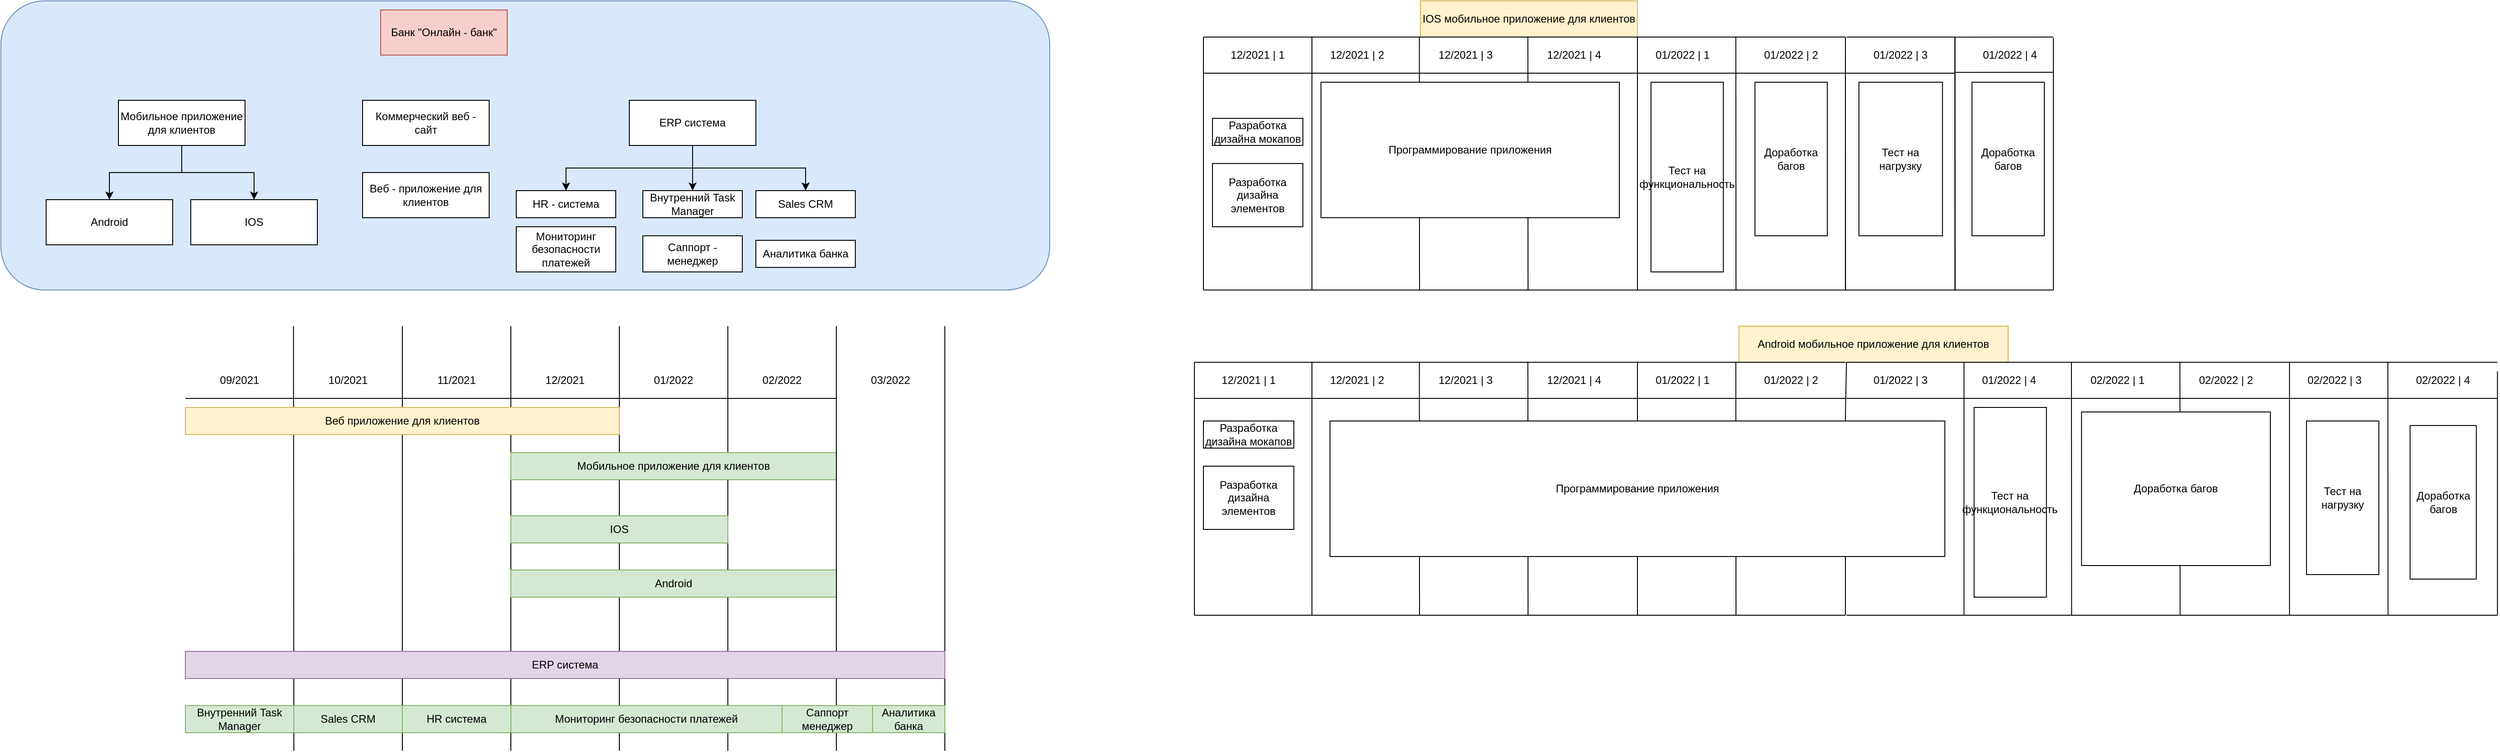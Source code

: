 <mxfile version="15.2.9" type="github">
  <diagram id="SRR18vFyuS79b38dpdjN" name="Page-1">
    <mxGraphModel dx="2076" dy="1158" grid="1" gridSize="10" guides="1" tooltips="1" connect="1" arrows="1" fold="1" page="1" pageScale="1" pageWidth="3000" pageHeight="3000" math="0" shadow="0">
      <root>
        <mxCell id="0" />
        <mxCell id="1" parent="0" />
        <mxCell id="bMxVrgbbZebOmnBE3g3T-1" value="" style="rounded=1;whiteSpace=wrap;html=1;fillColor=#dae8fc;strokeColor=#6c8ebf;" vertex="1" parent="1">
          <mxGeometry width="1160" height="320" as="geometry" />
        </mxCell>
        <mxCell id="bMxVrgbbZebOmnBE3g3T-2" value="Банк &quot;Онлайн - банк&quot;" style="rounded=0;whiteSpace=wrap;html=1;fillColor=#f8cecc;strokeColor=#b85450;" vertex="1" parent="1">
          <mxGeometry x="420" y="10" width="140" height="50" as="geometry" />
        </mxCell>
        <mxCell id="bMxVrgbbZebOmnBE3g3T-3" style="edgeStyle=orthogonalEdgeStyle;rounded=0;orthogonalLoop=1;jettySize=auto;html=1;" edge="1" parent="1" source="bMxVrgbbZebOmnBE3g3T-5" target="bMxVrgbbZebOmnBE3g3T-10">
          <mxGeometry relative="1" as="geometry" />
        </mxCell>
        <mxCell id="bMxVrgbbZebOmnBE3g3T-4" style="edgeStyle=orthogonalEdgeStyle;rounded=0;orthogonalLoop=1;jettySize=auto;html=1;entryX=0.5;entryY=0;entryDx=0;entryDy=0;exitX=0.5;exitY=1;exitDx=0;exitDy=0;" edge="1" parent="1" source="bMxVrgbbZebOmnBE3g3T-5" target="bMxVrgbbZebOmnBE3g3T-9">
          <mxGeometry relative="1" as="geometry">
            <Array as="points">
              <mxPoint x="200" y="190" />
              <mxPoint x="280" y="190" />
            </Array>
          </mxGeometry>
        </mxCell>
        <mxCell id="bMxVrgbbZebOmnBE3g3T-5" value="Мобильное приложение для клиентов" style="rounded=0;whiteSpace=wrap;html=1;" vertex="1" parent="1">
          <mxGeometry x="130" y="110" width="140" height="50" as="geometry" />
        </mxCell>
        <mxCell id="bMxVrgbbZebOmnBE3g3T-8" value="Коммерческий веб - сайт" style="rounded=0;whiteSpace=wrap;html=1;" vertex="1" parent="1">
          <mxGeometry x="400" y="110" width="140" height="50" as="geometry" />
        </mxCell>
        <mxCell id="bMxVrgbbZebOmnBE3g3T-9" value="IOS" style="rounded=0;whiteSpace=wrap;html=1;" vertex="1" parent="1">
          <mxGeometry x="210" y="220" width="140" height="50" as="geometry" />
        </mxCell>
        <mxCell id="bMxVrgbbZebOmnBE3g3T-10" value="Android" style="rounded=0;whiteSpace=wrap;html=1;" vertex="1" parent="1">
          <mxGeometry x="50" y="220" width="140" height="50" as="geometry" />
        </mxCell>
        <mxCell id="bMxVrgbbZebOmnBE3g3T-21" style="edgeStyle=orthogonalEdgeStyle;rounded=0;orthogonalLoop=1;jettySize=auto;html=1;exitX=0.5;exitY=1;exitDx=0;exitDy=0;" edge="1" parent="1" source="bMxVrgbbZebOmnBE3g3T-13" target="bMxVrgbbZebOmnBE3g3T-18">
          <mxGeometry relative="1" as="geometry" />
        </mxCell>
        <mxCell id="bMxVrgbbZebOmnBE3g3T-22" style="edgeStyle=orthogonalEdgeStyle;rounded=0;orthogonalLoop=1;jettySize=auto;html=1;exitX=0.5;exitY=1;exitDx=0;exitDy=0;entryX=0.5;entryY=0;entryDx=0;entryDy=0;" edge="1" parent="1" source="bMxVrgbbZebOmnBE3g3T-13" target="bMxVrgbbZebOmnBE3g3T-16">
          <mxGeometry relative="1" as="geometry" />
        </mxCell>
        <mxCell id="bMxVrgbbZebOmnBE3g3T-23" style="edgeStyle=orthogonalEdgeStyle;rounded=0;orthogonalLoop=1;jettySize=auto;html=1;exitX=0.5;exitY=1;exitDx=0;exitDy=0;entryX=0.5;entryY=0;entryDx=0;entryDy=0;" edge="1" parent="1" source="bMxVrgbbZebOmnBE3g3T-13" target="bMxVrgbbZebOmnBE3g3T-15">
          <mxGeometry relative="1" as="geometry" />
        </mxCell>
        <mxCell id="bMxVrgbbZebOmnBE3g3T-13" value="ERP система" style="rounded=0;whiteSpace=wrap;html=1;" vertex="1" parent="1">
          <mxGeometry x="695" y="110" width="140" height="50" as="geometry" />
        </mxCell>
        <mxCell id="bMxVrgbbZebOmnBE3g3T-15" value="Sales CRM" style="rounded=0;whiteSpace=wrap;html=1;" vertex="1" parent="1">
          <mxGeometry x="835" y="210" width="110" height="30" as="geometry" />
        </mxCell>
        <mxCell id="bMxVrgbbZebOmnBE3g3T-16" value="Внутренний Task Manager" style="rounded=0;whiteSpace=wrap;html=1;" vertex="1" parent="1">
          <mxGeometry x="710" y="210" width="110" height="30" as="geometry" />
        </mxCell>
        <mxCell id="bMxVrgbbZebOmnBE3g3T-18" value="HR - система" style="rounded=0;whiteSpace=wrap;html=1;" vertex="1" parent="1">
          <mxGeometry x="570" y="210" width="110" height="30" as="geometry" />
        </mxCell>
        <mxCell id="bMxVrgbbZebOmnBE3g3T-19" value="Веб - приложение для клиентов" style="rounded=0;whiteSpace=wrap;html=1;" vertex="1" parent="1">
          <mxGeometry x="400" y="190" width="140" height="50" as="geometry" />
        </mxCell>
        <mxCell id="bMxVrgbbZebOmnBE3g3T-24" value="" style="endArrow=none;html=1;" edge="1" parent="1">
          <mxGeometry width="50" height="50" relative="1" as="geometry">
            <mxPoint x="324" y="830" as="sourcePoint" />
            <mxPoint x="323.58" y="360" as="targetPoint" />
          </mxGeometry>
        </mxCell>
        <mxCell id="bMxVrgbbZebOmnBE3g3T-25" value="" style="endArrow=none;html=1;" edge="1" parent="1">
          <mxGeometry width="50" height="50" relative="1" as="geometry">
            <mxPoint x="444" y="830" as="sourcePoint" />
            <mxPoint x="444" y="360" as="targetPoint" />
          </mxGeometry>
        </mxCell>
        <mxCell id="bMxVrgbbZebOmnBE3g3T-26" value="" style="endArrow=none;html=1;" edge="1" parent="1">
          <mxGeometry width="50" height="50" relative="1" as="geometry">
            <mxPoint x="564" y="830" as="sourcePoint" />
            <mxPoint x="564" y="360" as="targetPoint" />
          </mxGeometry>
        </mxCell>
        <mxCell id="bMxVrgbbZebOmnBE3g3T-27" value="" style="endArrow=none;html=1;" edge="1" parent="1">
          <mxGeometry width="50" height="50" relative="1" as="geometry">
            <mxPoint x="684" y="830" as="sourcePoint" />
            <mxPoint x="684" y="360" as="targetPoint" />
          </mxGeometry>
        </mxCell>
        <mxCell id="bMxVrgbbZebOmnBE3g3T-28" value="" style="endArrow=none;html=1;" edge="1" parent="1">
          <mxGeometry width="50" height="50" relative="1" as="geometry">
            <mxPoint x="804" y="830" as="sourcePoint" />
            <mxPoint x="804" y="360" as="targetPoint" />
          </mxGeometry>
        </mxCell>
        <mxCell id="bMxVrgbbZebOmnBE3g3T-29" value="" style="endArrow=none;html=1;" edge="1" parent="1">
          <mxGeometry width="50" height="50" relative="1" as="geometry">
            <mxPoint x="204" y="440" as="sourcePoint" />
            <mxPoint x="924" y="440" as="targetPoint" />
          </mxGeometry>
        </mxCell>
        <mxCell id="bMxVrgbbZebOmnBE3g3T-30" value="Мобильное приложение для клиентов" style="rounded=0;whiteSpace=wrap;html=1;fillColor=#d5e8d4;strokeColor=#82b366;" vertex="1" parent="1">
          <mxGeometry x="564" y="500" width="360" height="30" as="geometry" />
        </mxCell>
        <mxCell id="bMxVrgbbZebOmnBE3g3T-31" value="Android" style="rounded=0;whiteSpace=wrap;html=1;fillColor=#d5e8d4;strokeColor=#82b366;" vertex="1" parent="1">
          <mxGeometry x="564" y="630" width="360" height="30" as="geometry" />
        </mxCell>
        <mxCell id="bMxVrgbbZebOmnBE3g3T-32" value="IOS" style="rounded=0;whiteSpace=wrap;html=1;fillColor=#d5e8d4;strokeColor=#82b366;" vertex="1" parent="1">
          <mxGeometry x="564" y="570" width="240" height="30" as="geometry" />
        </mxCell>
        <mxCell id="bMxVrgbbZebOmnBE3g3T-33" value="Веб приложение для клиентов" style="rounded=0;whiteSpace=wrap;html=1;fillColor=#fff2cc;strokeColor=#d6b656;" vertex="1" parent="1">
          <mxGeometry x="204" y="450" width="480" height="30" as="geometry" />
        </mxCell>
        <mxCell id="bMxVrgbbZebOmnBE3g3T-36" value="09/2021" style="text;html=1;strokeColor=none;fillColor=none;align=center;verticalAlign=middle;whiteSpace=wrap;rounded=0;" vertex="1" parent="1">
          <mxGeometry x="204" y="400" width="120" height="40" as="geometry" />
        </mxCell>
        <mxCell id="bMxVrgbbZebOmnBE3g3T-37" value="10/2021" style="text;html=1;strokeColor=none;fillColor=none;align=center;verticalAlign=middle;whiteSpace=wrap;rounded=0;" vertex="1" parent="1">
          <mxGeometry x="324" y="400" width="120" height="40" as="geometry" />
        </mxCell>
        <mxCell id="bMxVrgbbZebOmnBE3g3T-38" value="11/2021" style="text;html=1;strokeColor=none;fillColor=none;align=center;verticalAlign=middle;whiteSpace=wrap;rounded=0;" vertex="1" parent="1">
          <mxGeometry x="444" y="400" width="120" height="40" as="geometry" />
        </mxCell>
        <mxCell id="bMxVrgbbZebOmnBE3g3T-39" value="12/2021" style="text;html=1;strokeColor=none;fillColor=none;align=center;verticalAlign=middle;whiteSpace=wrap;rounded=0;" vertex="1" parent="1">
          <mxGeometry x="564" y="400" width="120" height="40" as="geometry" />
        </mxCell>
        <mxCell id="bMxVrgbbZebOmnBE3g3T-40" value="01/2022" style="text;html=1;strokeColor=none;fillColor=none;align=center;verticalAlign=middle;whiteSpace=wrap;rounded=0;" vertex="1" parent="1">
          <mxGeometry x="684" y="400" width="120" height="40" as="geometry" />
        </mxCell>
        <mxCell id="bMxVrgbbZebOmnBE3g3T-41" value="02/2022" style="text;html=1;strokeColor=none;fillColor=none;align=center;verticalAlign=middle;whiteSpace=wrap;rounded=0;" vertex="1" parent="1">
          <mxGeometry x="804" y="400" width="120" height="40" as="geometry" />
        </mxCell>
        <mxCell id="bMxVrgbbZebOmnBE3g3T-42" value="" style="endArrow=none;html=1;" edge="1" parent="1">
          <mxGeometry width="50" height="50" relative="1" as="geometry">
            <mxPoint x="924" y="830" as="sourcePoint" />
            <mxPoint x="924" y="360" as="targetPoint" />
          </mxGeometry>
        </mxCell>
        <mxCell id="bMxVrgbbZebOmnBE3g3T-44" value="" style="endArrow=none;html=1;" edge="1" parent="1">
          <mxGeometry width="50" height="50" relative="1" as="geometry">
            <mxPoint x="1044" y="830" as="sourcePoint" />
            <mxPoint x="1044" y="360" as="targetPoint" />
          </mxGeometry>
        </mxCell>
        <mxCell id="bMxVrgbbZebOmnBE3g3T-45" value="03/2022" style="text;html=1;strokeColor=none;fillColor=none;align=center;verticalAlign=middle;whiteSpace=wrap;rounded=0;" vertex="1" parent="1">
          <mxGeometry x="924" y="400" width="120" height="40" as="geometry" />
        </mxCell>
        <mxCell id="bMxVrgbbZebOmnBE3g3T-48" value="ERP система" style="rounded=0;whiteSpace=wrap;html=1;fillColor=#e1d5e7;strokeColor=#9673a6;" vertex="1" parent="1">
          <mxGeometry x="204" y="720" width="840" height="30" as="geometry" />
        </mxCell>
        <mxCell id="bMxVrgbbZebOmnBE3g3T-49" value="Внутренний Task Manager" style="rounded=0;whiteSpace=wrap;html=1;fillColor=#d5e8d4;strokeColor=#82b366;" vertex="1" parent="1">
          <mxGeometry x="204" y="780" width="120" height="30" as="geometry" />
        </mxCell>
        <mxCell id="bMxVrgbbZebOmnBE3g3T-50" value="Sales CRM" style="rounded=0;whiteSpace=wrap;html=1;fillColor=#d5e8d4;strokeColor=#82b366;" vertex="1" parent="1">
          <mxGeometry x="324" y="780" width="120" height="30" as="geometry" />
        </mxCell>
        <mxCell id="bMxVrgbbZebOmnBE3g3T-51" value="HR система" style="rounded=0;whiteSpace=wrap;html=1;fillColor=#d5e8d4;strokeColor=#82b366;" vertex="1" parent="1">
          <mxGeometry x="444" y="780" width="120" height="30" as="geometry" />
        </mxCell>
        <mxCell id="bMxVrgbbZebOmnBE3g3T-52" value="Мониторинг безопасности платежей" style="rounded=0;whiteSpace=wrap;html=1;" vertex="1" parent="1">
          <mxGeometry x="570" y="250" width="110" height="50" as="geometry" />
        </mxCell>
        <mxCell id="bMxVrgbbZebOmnBE3g3T-53" value="Саппорт - менеджер" style="rounded=0;whiteSpace=wrap;html=1;" vertex="1" parent="1">
          <mxGeometry x="710" y="260" width="110" height="40" as="geometry" />
        </mxCell>
        <mxCell id="bMxVrgbbZebOmnBE3g3T-54" value="Аналитика банка" style="rounded=0;whiteSpace=wrap;html=1;" vertex="1" parent="1">
          <mxGeometry x="835" y="265" width="110" height="30" as="geometry" />
        </mxCell>
        <mxCell id="bMxVrgbbZebOmnBE3g3T-55" value="Мониторинг безопасности платежей" style="rounded=0;whiteSpace=wrap;html=1;fillColor=#d5e8d4;strokeColor=#82b366;" vertex="1" parent="1">
          <mxGeometry x="564" y="780" width="300" height="30" as="geometry" />
        </mxCell>
        <mxCell id="bMxVrgbbZebOmnBE3g3T-56" value="Саппорт менеджер" style="rounded=0;whiteSpace=wrap;html=1;fillColor=#d5e8d4;strokeColor=#82b366;" vertex="1" parent="1">
          <mxGeometry x="864" y="780" width="100" height="30" as="geometry" />
        </mxCell>
        <mxCell id="bMxVrgbbZebOmnBE3g3T-57" value="Аналитика банка" style="rounded=0;whiteSpace=wrap;html=1;fillColor=#d5e8d4;strokeColor=#82b366;" vertex="1" parent="1">
          <mxGeometry x="964" y="780" width="80" height="30" as="geometry" />
        </mxCell>
        <mxCell id="bMxVrgbbZebOmnBE3g3T-58" value="IOS мобильное приложение для клиентов" style="rounded=0;whiteSpace=wrap;html=1;fillColor=#fff2cc;strokeColor=#d6b656;" vertex="1" parent="1">
          <mxGeometry x="1570" width="240" height="40" as="geometry" />
        </mxCell>
        <mxCell id="bMxVrgbbZebOmnBE3g3T-59" value="" style="endArrow=none;html=1;" edge="1" parent="1">
          <mxGeometry width="50" height="50" relative="1" as="geometry">
            <mxPoint x="1450" y="320" as="sourcePoint" />
            <mxPoint x="1450" y="40" as="targetPoint" />
          </mxGeometry>
        </mxCell>
        <mxCell id="bMxVrgbbZebOmnBE3g3T-60" value="" style="endArrow=none;html=1;" edge="1" parent="1">
          <mxGeometry width="50" height="50" relative="1" as="geometry">
            <mxPoint x="1569" y="320" as="sourcePoint" />
            <mxPoint x="1568.82" y="40" as="targetPoint" />
          </mxGeometry>
        </mxCell>
        <mxCell id="bMxVrgbbZebOmnBE3g3T-61" value="" style="endArrow=none;html=1;" edge="1" parent="1">
          <mxGeometry width="50" height="50" relative="1" as="geometry">
            <mxPoint x="1689" y="320" as="sourcePoint" />
            <mxPoint x="1688.82" y="40" as="targetPoint" />
          </mxGeometry>
        </mxCell>
        <mxCell id="bMxVrgbbZebOmnBE3g3T-62" value="" style="endArrow=none;html=1;" edge="1" parent="1">
          <mxGeometry width="50" height="50" relative="1" as="geometry">
            <mxPoint x="1810" y="320" as="sourcePoint" />
            <mxPoint x="1810" y="40" as="targetPoint" />
          </mxGeometry>
        </mxCell>
        <mxCell id="bMxVrgbbZebOmnBE3g3T-63" value="" style="endArrow=none;html=1;" edge="1" parent="1">
          <mxGeometry width="50" height="50" relative="1" as="geometry">
            <mxPoint x="1919" y="320" as="sourcePoint" />
            <mxPoint x="1918.82" y="40" as="targetPoint" />
          </mxGeometry>
        </mxCell>
        <mxCell id="bMxVrgbbZebOmnBE3g3T-64" value="" style="endArrow=none;html=1;" edge="1" parent="1">
          <mxGeometry width="50" height="50" relative="1" as="geometry">
            <mxPoint x="2040" y="320" as="sourcePoint" />
            <mxPoint x="2040" y="40" as="targetPoint" />
          </mxGeometry>
        </mxCell>
        <mxCell id="bMxVrgbbZebOmnBE3g3T-65" value="" style="endArrow=none;html=1;exitX=0;exitY=0;exitDx=0;exitDy=0;" edge="1" parent="1" source="bMxVrgbbZebOmnBE3g3T-67">
          <mxGeometry width="50" height="50" relative="1" as="geometry">
            <mxPoint x="1320" y="40" as="sourcePoint" />
            <mxPoint x="2040" y="40" as="targetPoint" />
          </mxGeometry>
        </mxCell>
        <mxCell id="bMxVrgbbZebOmnBE3g3T-66" value="" style="endArrow=none;html=1;" edge="1" parent="1">
          <mxGeometry width="50" height="50" relative="1" as="geometry">
            <mxPoint x="1330" y="80" as="sourcePoint" />
            <mxPoint x="2040" y="80" as="targetPoint" />
          </mxGeometry>
        </mxCell>
        <mxCell id="bMxVrgbbZebOmnBE3g3T-67" value="12/2021 | 1" style="text;html=1;strokeColor=none;fillColor=none;align=center;verticalAlign=middle;whiteSpace=wrap;rounded=0;" vertex="1" parent="1">
          <mxGeometry x="1330" y="40" width="120" height="40" as="geometry" />
        </mxCell>
        <mxCell id="bMxVrgbbZebOmnBE3g3T-68" value="12/2021 | 2" style="text;html=1;strokeColor=none;fillColor=none;align=center;verticalAlign=middle;whiteSpace=wrap;rounded=0;" vertex="1" parent="1">
          <mxGeometry x="1440" y="40" width="120" height="40" as="geometry" />
        </mxCell>
        <mxCell id="bMxVrgbbZebOmnBE3g3T-69" value="12/2021 | 3" style="text;html=1;strokeColor=none;fillColor=none;align=center;verticalAlign=middle;whiteSpace=wrap;rounded=0;" vertex="1" parent="1">
          <mxGeometry x="1560" y="40" width="120" height="40" as="geometry" />
        </mxCell>
        <mxCell id="bMxVrgbbZebOmnBE3g3T-70" value="12/2021 | 4" style="text;html=1;strokeColor=none;fillColor=none;align=center;verticalAlign=middle;whiteSpace=wrap;rounded=0;" vertex="1" parent="1">
          <mxGeometry x="1680" y="40" width="120" height="40" as="geometry" />
        </mxCell>
        <mxCell id="bMxVrgbbZebOmnBE3g3T-71" value="01/2022 | 1" style="text;html=1;strokeColor=none;fillColor=none;align=center;verticalAlign=middle;whiteSpace=wrap;rounded=0;" vertex="1" parent="1">
          <mxGeometry x="1800" y="40" width="120" height="40" as="geometry" />
        </mxCell>
        <mxCell id="bMxVrgbbZebOmnBE3g3T-72" style="edgeStyle=orthogonalEdgeStyle;rounded=0;orthogonalLoop=1;jettySize=auto;html=1;exitX=1;exitY=1;exitDx=0;exitDy=0;entryX=1;entryY=1;entryDx=0;entryDy=0;endArrow=none;endFill=0;" edge="1" parent="1" source="bMxVrgbbZebOmnBE3g3T-73" target="bMxVrgbbZebOmnBE3g3T-99">
          <mxGeometry relative="1" as="geometry">
            <Array as="points">
              <mxPoint x="2101" y="80" />
              <mxPoint x="2101" y="80" />
            </Array>
          </mxGeometry>
        </mxCell>
        <mxCell id="bMxVrgbbZebOmnBE3g3T-73" value="01/2022 | 2" style="text;html=1;strokeColor=none;fillColor=none;align=center;verticalAlign=middle;whiteSpace=wrap;rounded=0;" vertex="1" parent="1">
          <mxGeometry x="1920" y="40" width="120" height="40" as="geometry" />
        </mxCell>
        <mxCell id="bMxVrgbbZebOmnBE3g3T-74" value="" style="endArrow=none;html=1;" edge="1" parent="1">
          <mxGeometry width="50" height="50" relative="1" as="geometry">
            <mxPoint x="1330" y="320" as="sourcePoint" />
            <mxPoint x="1330" y="40" as="targetPoint" />
          </mxGeometry>
        </mxCell>
        <mxCell id="bMxVrgbbZebOmnBE3g3T-75" value="Разработка дизайна мокапов" style="rounded=0;whiteSpace=wrap;html=1;" vertex="1" parent="1">
          <mxGeometry x="1340" y="130" width="100" height="30" as="geometry" />
        </mxCell>
        <mxCell id="bMxVrgbbZebOmnBE3g3T-76" value="Программирование приложения" style="rounded=0;whiteSpace=wrap;html=1;" vertex="1" parent="1">
          <mxGeometry x="1460" y="90" width="330" height="150" as="geometry" />
        </mxCell>
        <mxCell id="bMxVrgbbZebOmnBE3g3T-77" value="Тест на функциональность" style="rounded=0;whiteSpace=wrap;html=1;" vertex="1" parent="1">
          <mxGeometry x="1825" y="90" width="80" height="210" as="geometry" />
        </mxCell>
        <mxCell id="bMxVrgbbZebOmnBE3g3T-78" value="Android мобильное приложение для клиентов" style="rounded=0;whiteSpace=wrap;html=1;fillColor=#fff2cc;strokeColor=#d6b656;" vertex="1" parent="1">
          <mxGeometry x="1922.36" y="360" width="297.64" height="40" as="geometry" />
        </mxCell>
        <mxCell id="bMxVrgbbZebOmnBE3g3T-79" value="" style="endArrow=none;html=1;" edge="1" parent="1">
          <mxGeometry width="50" height="50" relative="1" as="geometry">
            <mxPoint x="1450" y="680" as="sourcePoint" />
            <mxPoint x="1450" y="400" as="targetPoint" />
          </mxGeometry>
        </mxCell>
        <mxCell id="bMxVrgbbZebOmnBE3g3T-80" value="" style="endArrow=none;html=1;" edge="1" parent="1">
          <mxGeometry width="50" height="50" relative="1" as="geometry">
            <mxPoint x="1569" y="680" as="sourcePoint" />
            <mxPoint x="1568.82" y="400" as="targetPoint" />
          </mxGeometry>
        </mxCell>
        <mxCell id="bMxVrgbbZebOmnBE3g3T-81" value="" style="endArrow=none;html=1;" edge="1" parent="1">
          <mxGeometry width="50" height="50" relative="1" as="geometry">
            <mxPoint x="1689" y="680" as="sourcePoint" />
            <mxPoint x="1688.82" y="400" as="targetPoint" />
          </mxGeometry>
        </mxCell>
        <mxCell id="bMxVrgbbZebOmnBE3g3T-82" value="" style="endArrow=none;html=1;" edge="1" parent="1">
          <mxGeometry width="50" height="50" relative="1" as="geometry">
            <mxPoint x="1810" y="680" as="sourcePoint" />
            <mxPoint x="1810" y="400" as="targetPoint" />
          </mxGeometry>
        </mxCell>
        <mxCell id="bMxVrgbbZebOmnBE3g3T-83" value="" style="endArrow=none;html=1;" edge="1" parent="1">
          <mxGeometry width="50" height="50" relative="1" as="geometry">
            <mxPoint x="1919" y="680" as="sourcePoint" />
            <mxPoint x="1918.82" y="400" as="targetPoint" />
          </mxGeometry>
        </mxCell>
        <mxCell id="bMxVrgbbZebOmnBE3g3T-84" value="" style="endArrow=none;html=1;" edge="1" parent="1">
          <mxGeometry width="50" height="50" relative="1" as="geometry">
            <mxPoint x="1320" y="400" as="sourcePoint" />
            <mxPoint x="2040" y="400" as="targetPoint" />
          </mxGeometry>
        </mxCell>
        <mxCell id="bMxVrgbbZebOmnBE3g3T-85" value="" style="endArrow=none;html=1;" edge="1" parent="1">
          <mxGeometry width="50" height="50" relative="1" as="geometry">
            <mxPoint x="1320" y="440" as="sourcePoint" />
            <mxPoint x="2040" y="440" as="targetPoint" />
          </mxGeometry>
        </mxCell>
        <mxCell id="bMxVrgbbZebOmnBE3g3T-86" value="12/2021 | 1" style="text;html=1;strokeColor=none;fillColor=none;align=center;verticalAlign=middle;whiteSpace=wrap;rounded=0;" vertex="1" parent="1">
          <mxGeometry x="1320" y="400" width="120" height="40" as="geometry" />
        </mxCell>
        <mxCell id="bMxVrgbbZebOmnBE3g3T-87" value="12/2021 | 2" style="text;html=1;strokeColor=none;fillColor=none;align=center;verticalAlign=middle;whiteSpace=wrap;rounded=0;" vertex="1" parent="1">
          <mxGeometry x="1440" y="400" width="120" height="40" as="geometry" />
        </mxCell>
        <mxCell id="bMxVrgbbZebOmnBE3g3T-88" value="12/2021 | 3" style="text;html=1;strokeColor=none;fillColor=none;align=center;verticalAlign=middle;whiteSpace=wrap;rounded=0;" vertex="1" parent="1">
          <mxGeometry x="1560" y="400" width="120" height="40" as="geometry" />
        </mxCell>
        <mxCell id="bMxVrgbbZebOmnBE3g3T-89" value="12/2021 | 4" style="text;html=1;strokeColor=none;fillColor=none;align=center;verticalAlign=middle;whiteSpace=wrap;rounded=0;" vertex="1" parent="1">
          <mxGeometry x="1680" y="400" width="120" height="40" as="geometry" />
        </mxCell>
        <mxCell id="bMxVrgbbZebOmnBE3g3T-90" value="01/2022 | 1" style="text;html=1;strokeColor=none;fillColor=none;align=center;verticalAlign=middle;whiteSpace=wrap;rounded=0;" vertex="1" parent="1">
          <mxGeometry x="1800" y="400" width="120" height="40" as="geometry" />
        </mxCell>
        <mxCell id="bMxVrgbbZebOmnBE3g3T-91" value="01/2022 | 2" style="text;html=1;strokeColor=none;fillColor=none;align=center;verticalAlign=middle;whiteSpace=wrap;rounded=0;" vertex="1" parent="1">
          <mxGeometry x="1920" y="400" width="120" height="40" as="geometry" />
        </mxCell>
        <mxCell id="bMxVrgbbZebOmnBE3g3T-92" value="" style="endArrow=none;html=1;" edge="1" parent="1">
          <mxGeometry width="50" height="50" relative="1" as="geometry">
            <mxPoint x="1320" y="680" as="sourcePoint" />
            <mxPoint x="1320" y="400" as="targetPoint" />
          </mxGeometry>
        </mxCell>
        <mxCell id="bMxVrgbbZebOmnBE3g3T-93" value="" style="endArrow=none;html=1;" edge="1" parent="1">
          <mxGeometry width="50" height="50" relative="1" as="geometry">
            <mxPoint x="1330" y="320" as="sourcePoint" />
            <mxPoint x="2160" y="320" as="targetPoint" />
          </mxGeometry>
        </mxCell>
        <mxCell id="bMxVrgbbZebOmnBE3g3T-94" value="" style="endArrow=none;html=1;" edge="1" parent="1">
          <mxGeometry width="50" height="50" relative="1" as="geometry">
            <mxPoint x="1320" y="680" as="sourcePoint" />
            <mxPoint x="2040" y="680" as="targetPoint" />
          </mxGeometry>
        </mxCell>
        <mxCell id="bMxVrgbbZebOmnBE3g3T-95" value="Разработка дизайна элементов" style="rounded=0;whiteSpace=wrap;html=1;" vertex="1" parent="1">
          <mxGeometry x="1340" y="180" width="100" height="70" as="geometry" />
        </mxCell>
        <mxCell id="bMxVrgbbZebOmnBE3g3T-96" value="Доработка багов" style="rounded=0;whiteSpace=wrap;html=1;" vertex="1" parent="1">
          <mxGeometry x="1940" y="90" width="80" height="170" as="geometry" />
        </mxCell>
        <mxCell id="bMxVrgbbZebOmnBE3g3T-97" value="" style="endArrow=none;html=1;" edge="1" parent="1">
          <mxGeometry width="50" height="50" relative="1" as="geometry">
            <mxPoint x="2040.18" y="320" as="sourcePoint" />
            <mxPoint x="2040" y="40" as="targetPoint" />
          </mxGeometry>
        </mxCell>
        <mxCell id="bMxVrgbbZebOmnBE3g3T-98" value="" style="endArrow=none;html=1;" edge="1" parent="1">
          <mxGeometry width="50" height="50" relative="1" as="geometry">
            <mxPoint x="2161.18" y="320" as="sourcePoint" />
            <mxPoint x="2161.18" y="40" as="targetPoint" />
          </mxGeometry>
        </mxCell>
        <mxCell id="bMxVrgbbZebOmnBE3g3T-99" value="01/2022 | 3" style="text;html=1;strokeColor=none;fillColor=none;align=center;verticalAlign=middle;whiteSpace=wrap;rounded=0;" vertex="1" parent="1">
          <mxGeometry x="2041.18" y="40" width="120" height="40" as="geometry" />
        </mxCell>
        <mxCell id="bMxVrgbbZebOmnBE3g3T-100" style="edgeStyle=orthogonalEdgeStyle;rounded=0;orthogonalLoop=1;jettySize=auto;html=1;exitX=0;exitY=0;exitDx=0;exitDy=0;entryX=1;entryY=0;entryDx=0;entryDy=0;endArrow=none;endFill=0;" edge="1" parent="1" source="bMxVrgbbZebOmnBE3g3T-99" target="bMxVrgbbZebOmnBE3g3T-99">
          <mxGeometry relative="1" as="geometry">
            <Array as="points">
              <mxPoint x="2161" y="40" />
            </Array>
          </mxGeometry>
        </mxCell>
        <mxCell id="bMxVrgbbZebOmnBE3g3T-101" value="" style="endArrow=none;html=1;" edge="1" parent="1">
          <mxGeometry width="50" height="50" relative="1" as="geometry">
            <mxPoint x="2161.36" y="320" as="sourcePoint" />
            <mxPoint x="2161.18" y="40" as="targetPoint" />
          </mxGeometry>
        </mxCell>
        <mxCell id="bMxVrgbbZebOmnBE3g3T-102" value="01/2022 | 4" style="text;html=1;strokeColor=none;fillColor=none;align=center;verticalAlign=middle;whiteSpace=wrap;rounded=0;" vertex="1" parent="1">
          <mxGeometry x="2162.36" y="40" width="120" height="40" as="geometry" />
        </mxCell>
        <mxCell id="bMxVrgbbZebOmnBE3g3T-103" value="Тест на нагрузку" style="rounded=0;whiteSpace=wrap;html=1;" vertex="1" parent="1">
          <mxGeometry x="2055" y="90" width="92.36" height="170" as="geometry" />
        </mxCell>
        <mxCell id="bMxVrgbbZebOmnBE3g3T-104" value="" style="endArrow=none;html=1;" edge="1" parent="1">
          <mxGeometry width="50" height="50" relative="1" as="geometry">
            <mxPoint x="2161.18" y="79.17" as="sourcePoint" />
            <mxPoint x="2270" y="79" as="targetPoint" />
          </mxGeometry>
        </mxCell>
        <mxCell id="bMxVrgbbZebOmnBE3g3T-105" value="" style="endArrow=none;html=1;" edge="1" parent="1">
          <mxGeometry width="50" height="50" relative="1" as="geometry">
            <mxPoint x="2161.18" y="40.17" as="sourcePoint" />
            <mxPoint x="2270" y="40" as="targetPoint" />
          </mxGeometry>
        </mxCell>
        <mxCell id="bMxVrgbbZebOmnBE3g3T-106" value="" style="endArrow=none;html=1;" edge="1" parent="1">
          <mxGeometry width="50" height="50" relative="1" as="geometry">
            <mxPoint x="2160" y="320" as="sourcePoint" />
            <mxPoint x="2270" y="320" as="targetPoint" />
          </mxGeometry>
        </mxCell>
        <mxCell id="bMxVrgbbZebOmnBE3g3T-107" value="" style="endArrow=none;html=1;" edge="1" parent="1">
          <mxGeometry width="50" height="50" relative="1" as="geometry">
            <mxPoint x="2270" y="320" as="sourcePoint" />
            <mxPoint x="2270" y="41" as="targetPoint" />
          </mxGeometry>
        </mxCell>
        <mxCell id="bMxVrgbbZebOmnBE3g3T-108" value="Доработка багов" style="rounded=0;whiteSpace=wrap;html=1;" vertex="1" parent="1">
          <mxGeometry x="2180" y="90" width="80" height="170" as="geometry" />
        </mxCell>
        <mxCell id="bMxVrgbbZebOmnBE3g3T-109" value="" style="endArrow=none;html=1;entryX=0;entryY=0;entryDx=0;entryDy=0;" edge="1" parent="1" target="bMxVrgbbZebOmnBE3g3T-117">
          <mxGeometry width="50" height="50" relative="1" as="geometry">
            <mxPoint x="2040" y="680" as="sourcePoint" />
            <mxPoint x="2110" y="590" as="targetPoint" />
            <Array as="points">
              <mxPoint x="2040" y="460" />
            </Array>
          </mxGeometry>
        </mxCell>
        <mxCell id="bMxVrgbbZebOmnBE3g3T-110" value="" style="endArrow=none;html=1;" edge="1" parent="1">
          <mxGeometry width="50" height="50" relative="1" as="geometry">
            <mxPoint x="2171.18" y="680" as="sourcePoint" />
            <mxPoint x="2171.18" y="400" as="targetPoint" />
          </mxGeometry>
        </mxCell>
        <mxCell id="bMxVrgbbZebOmnBE3g3T-111" value="" style="endArrow=none;html=1;" edge="1" parent="1">
          <mxGeometry width="50" height="50" relative="1" as="geometry">
            <mxPoint x="2290.18" y="680" as="sourcePoint" />
            <mxPoint x="2290" y="400" as="targetPoint" />
          </mxGeometry>
        </mxCell>
        <mxCell id="bMxVrgbbZebOmnBE3g3T-112" value="" style="endArrow=none;html=1;" edge="1" parent="1">
          <mxGeometry width="50" height="50" relative="1" as="geometry">
            <mxPoint x="2410.18" y="680" as="sourcePoint" />
            <mxPoint x="2410" y="400" as="targetPoint" />
          </mxGeometry>
        </mxCell>
        <mxCell id="bMxVrgbbZebOmnBE3g3T-113" value="" style="endArrow=none;html=1;" edge="1" parent="1">
          <mxGeometry width="50" height="50" relative="1" as="geometry">
            <mxPoint x="2531.18" y="680" as="sourcePoint" />
            <mxPoint x="2531.18" y="400" as="targetPoint" />
          </mxGeometry>
        </mxCell>
        <mxCell id="bMxVrgbbZebOmnBE3g3T-114" value="" style="endArrow=none;html=1;" edge="1" parent="1">
          <mxGeometry width="50" height="50" relative="1" as="geometry">
            <mxPoint x="2640.18" y="680" as="sourcePoint" />
            <mxPoint x="2640" y="400" as="targetPoint" />
          </mxGeometry>
        </mxCell>
        <mxCell id="bMxVrgbbZebOmnBE3g3T-115" value="" style="endArrow=none;html=1;" edge="1" parent="1">
          <mxGeometry width="50" height="50" relative="1" as="geometry">
            <mxPoint x="2041.18" y="400" as="sourcePoint" />
            <mxPoint x="2761.18" y="400" as="targetPoint" />
          </mxGeometry>
        </mxCell>
        <mxCell id="bMxVrgbbZebOmnBE3g3T-116" value="" style="endArrow=none;html=1;" edge="1" parent="1">
          <mxGeometry width="50" height="50" relative="1" as="geometry">
            <mxPoint x="2041.18" y="440" as="sourcePoint" />
            <mxPoint x="2761.18" y="440" as="targetPoint" />
          </mxGeometry>
        </mxCell>
        <mxCell id="bMxVrgbbZebOmnBE3g3T-117" value="01/2022 | 3" style="text;html=1;strokeColor=none;fillColor=none;align=center;verticalAlign=middle;whiteSpace=wrap;rounded=0;" vertex="1" parent="1">
          <mxGeometry x="2041.18" y="400" width="120" height="40" as="geometry" />
        </mxCell>
        <mxCell id="bMxVrgbbZebOmnBE3g3T-118" value="01/2022 | 4" style="text;html=1;strokeColor=none;fillColor=none;align=center;verticalAlign=middle;whiteSpace=wrap;rounded=0;" vertex="1" parent="1">
          <mxGeometry x="2161.18" y="400" width="120" height="40" as="geometry" />
        </mxCell>
        <mxCell id="bMxVrgbbZebOmnBE3g3T-119" value="02/2022 | 1" style="text;html=1;strokeColor=none;fillColor=none;align=center;verticalAlign=middle;whiteSpace=wrap;rounded=0;" vertex="1" parent="1">
          <mxGeometry x="2281.18" y="400" width="120" height="40" as="geometry" />
        </mxCell>
        <mxCell id="bMxVrgbbZebOmnBE3g3T-120" value="02/2022 | 2" style="text;html=1;strokeColor=none;fillColor=none;align=center;verticalAlign=middle;whiteSpace=wrap;rounded=0;" vertex="1" parent="1">
          <mxGeometry x="2401.18" y="400" width="120" height="40" as="geometry" />
        </mxCell>
        <mxCell id="bMxVrgbbZebOmnBE3g3T-121" value="02/2022 | 3" style="text;html=1;strokeColor=none;fillColor=none;align=center;verticalAlign=middle;whiteSpace=wrap;rounded=0;" vertex="1" parent="1">
          <mxGeometry x="2521.18" y="400" width="120" height="40" as="geometry" />
        </mxCell>
        <mxCell id="bMxVrgbbZebOmnBE3g3T-122" value="02/2022 | 4" style="text;html=1;strokeColor=none;fillColor=none;align=center;verticalAlign=middle;whiteSpace=wrap;rounded=0;" vertex="1" parent="1">
          <mxGeometry x="2641.18" y="400" width="120" height="40" as="geometry" />
        </mxCell>
        <mxCell id="bMxVrgbbZebOmnBE3g3T-123" value="" style="endArrow=none;html=1;" edge="1" parent="1">
          <mxGeometry width="50" height="50" relative="1" as="geometry">
            <mxPoint x="2041.18" y="680" as="sourcePoint" />
            <mxPoint x="2761.18" y="680" as="targetPoint" />
          </mxGeometry>
        </mxCell>
        <mxCell id="bMxVrgbbZebOmnBE3g3T-124" value="" style="endArrow=none;html=1;entryX=1;entryY=0.25;entryDx=0;entryDy=0;" edge="1" parent="1" target="bMxVrgbbZebOmnBE3g3T-122">
          <mxGeometry width="50" height="50" relative="1" as="geometry">
            <mxPoint x="2761.18" y="680" as="sourcePoint" />
            <mxPoint x="2831.18" y="590" as="targetPoint" />
          </mxGeometry>
        </mxCell>
        <mxCell id="bMxVrgbbZebOmnBE3g3T-125" value="Разработка дизайна мокапов" style="rounded=0;whiteSpace=wrap;html=1;" vertex="1" parent="1">
          <mxGeometry x="1330" y="465" width="100" height="30" as="geometry" />
        </mxCell>
        <mxCell id="bMxVrgbbZebOmnBE3g3T-126" value="Разработка дизайна элементов" style="rounded=0;whiteSpace=wrap;html=1;" vertex="1" parent="1">
          <mxGeometry x="1330" y="515" width="100" height="70" as="geometry" />
        </mxCell>
        <mxCell id="bMxVrgbbZebOmnBE3g3T-127" value="Программирование приложения" style="rounded=0;whiteSpace=wrap;html=1;" vertex="1" parent="1">
          <mxGeometry x="1470" y="465" width="680" height="150" as="geometry" />
        </mxCell>
        <mxCell id="bMxVrgbbZebOmnBE3g3T-128" value="Тест на функциональность" style="rounded=0;whiteSpace=wrap;html=1;" vertex="1" parent="1">
          <mxGeometry x="2182.36" y="450" width="80" height="210" as="geometry" />
        </mxCell>
        <mxCell id="bMxVrgbbZebOmnBE3g3T-129" value="Доработка багов" style="rounded=0;whiteSpace=wrap;html=1;" vertex="1" parent="1">
          <mxGeometry x="2301.18" y="455" width="208.82" height="170" as="geometry" />
        </mxCell>
        <mxCell id="bMxVrgbbZebOmnBE3g3T-130" value="Тест на нагрузку" style="rounded=0;whiteSpace=wrap;html=1;" vertex="1" parent="1">
          <mxGeometry x="2550" y="465" width="80" height="170" as="geometry" />
        </mxCell>
        <mxCell id="bMxVrgbbZebOmnBE3g3T-131" value="Доработка багов" style="rounded=0;whiteSpace=wrap;html=1;" vertex="1" parent="1">
          <mxGeometry x="2664.57" y="470" width="73.23" height="170" as="geometry" />
        </mxCell>
      </root>
    </mxGraphModel>
  </diagram>
</mxfile>
